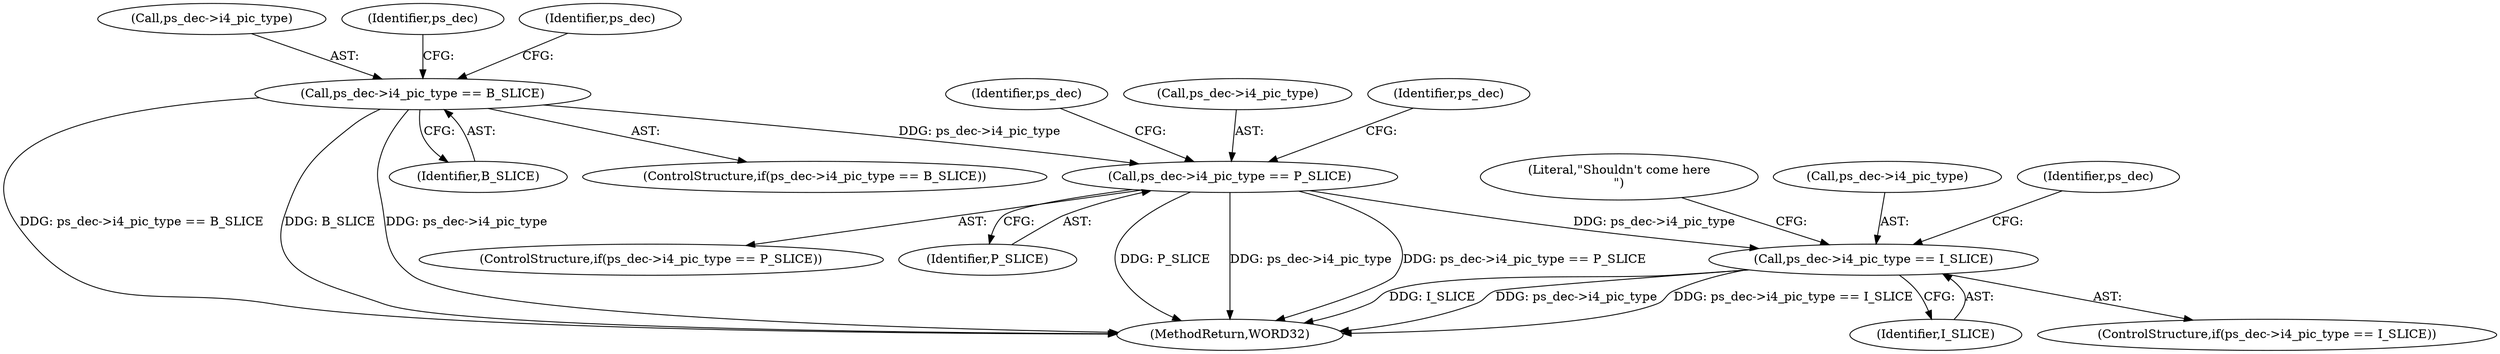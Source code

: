 digraph "0_Android_e86d3cfd2bc28dac421092106751e5638d54a848@pointer" {
"1001984" [label="(Call,ps_dec->i4_pic_type == P_SLICE)"];
"1001971" [label="(Call,ps_dec->i4_pic_type == B_SLICE)"];
"1001997" [label="(Call,ps_dec->i4_pic_type == I_SLICE)"];
"1001999" [label="(Identifier,ps_dec)"];
"1001997" [label="(Call,ps_dec->i4_pic_type == I_SLICE)"];
"1001985" [label="(Call,ps_dec->i4_pic_type)"];
"1001992" [label="(Identifier,ps_dec)"];
"1001975" [label="(Identifier,B_SLICE)"];
"1001972" [label="(Call,ps_dec->i4_pic_type)"];
"1002011" [label="(Literal,\"Shouldn't come here\n\")"];
"1001998" [label="(Call,ps_dec->i4_pic_type)"];
"1001984" [label="(Call,ps_dec->i4_pic_type == P_SLICE)"];
"1001979" [label="(Identifier,ps_dec)"];
"1002005" [label="(Identifier,ps_dec)"];
"1001988" [label="(Identifier,P_SLICE)"];
"1001971" [label="(Call,ps_dec->i4_pic_type == B_SLICE)"];
"1001986" [label="(Identifier,ps_dec)"];
"1001970" [label="(ControlStructure,if(ps_dec->i4_pic_type == B_SLICE))"];
"1002272" [label="(MethodReturn,WORD32)"];
"1002001" [label="(Identifier,I_SLICE)"];
"1001983" [label="(ControlStructure,if(ps_dec->i4_pic_type == P_SLICE))"];
"1001996" [label="(ControlStructure,if(ps_dec->i4_pic_type == I_SLICE))"];
"1001984" -> "1001983"  [label="AST: "];
"1001984" -> "1001988"  [label="CFG: "];
"1001985" -> "1001984"  [label="AST: "];
"1001988" -> "1001984"  [label="AST: "];
"1001992" -> "1001984"  [label="CFG: "];
"1001999" -> "1001984"  [label="CFG: "];
"1001984" -> "1002272"  [label="DDG: P_SLICE"];
"1001984" -> "1002272"  [label="DDG: ps_dec->i4_pic_type"];
"1001984" -> "1002272"  [label="DDG: ps_dec->i4_pic_type == P_SLICE"];
"1001971" -> "1001984"  [label="DDG: ps_dec->i4_pic_type"];
"1001984" -> "1001997"  [label="DDG: ps_dec->i4_pic_type"];
"1001971" -> "1001970"  [label="AST: "];
"1001971" -> "1001975"  [label="CFG: "];
"1001972" -> "1001971"  [label="AST: "];
"1001975" -> "1001971"  [label="AST: "];
"1001979" -> "1001971"  [label="CFG: "];
"1001986" -> "1001971"  [label="CFG: "];
"1001971" -> "1002272"  [label="DDG: ps_dec->i4_pic_type == B_SLICE"];
"1001971" -> "1002272"  [label="DDG: B_SLICE"];
"1001971" -> "1002272"  [label="DDG: ps_dec->i4_pic_type"];
"1001997" -> "1001996"  [label="AST: "];
"1001997" -> "1002001"  [label="CFG: "];
"1001998" -> "1001997"  [label="AST: "];
"1002001" -> "1001997"  [label="AST: "];
"1002005" -> "1001997"  [label="CFG: "];
"1002011" -> "1001997"  [label="CFG: "];
"1001997" -> "1002272"  [label="DDG: I_SLICE"];
"1001997" -> "1002272"  [label="DDG: ps_dec->i4_pic_type"];
"1001997" -> "1002272"  [label="DDG: ps_dec->i4_pic_type == I_SLICE"];
}
